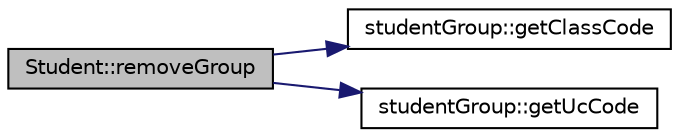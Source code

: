 digraph "Student::removeGroup"
{
 // LATEX_PDF_SIZE
  edge [fontname="Helvetica",fontsize="10",labelfontname="Helvetica",labelfontsize="10"];
  node [fontname="Helvetica",fontsize="10",shape=record];
  rankdir="LR";
  Node1 [label="Student::removeGroup",height=0.2,width=0.4,color="black", fillcolor="grey75", style="filled", fontcolor="black",tooltip="Removes a class from the student."];
  Node1 -> Node2 [color="midnightblue",fontsize="10",style="solid"];
  Node2 [label="studentGroup::getClassCode",height=0.2,width=0.4,color="black", fillcolor="white", style="filled",URL="$classstudent_group.html#a378caaf4944f9c41e164c729e9dacaf7",tooltip="Gets the class code."];
  Node1 -> Node3 [color="midnightblue",fontsize="10",style="solid"];
  Node3 [label="studentGroup::getUcCode",height=0.2,width=0.4,color="black", fillcolor="white", style="filled",URL="$classstudent_group.html#ad7c965a71b623d190fe73f2e95204478",tooltip="Gets the course code."];
}
